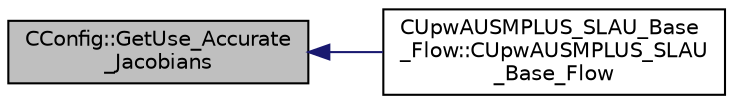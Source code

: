 digraph "CConfig::GetUse_Accurate_Jacobians"
{
  edge [fontname="Helvetica",fontsize="10",labelfontname="Helvetica",labelfontsize="10"];
  node [fontname="Helvetica",fontsize="10",shape=record];
  rankdir="LR";
  Node13283 [label="CConfig::GetUse_Accurate\l_Jacobians",height=0.2,width=0.4,color="black", fillcolor="grey75", style="filled", fontcolor="black"];
  Node13283 -> Node13284 [dir="back",color="midnightblue",fontsize="10",style="solid",fontname="Helvetica"];
  Node13284 [label="CUpwAUSMPLUS_SLAU_Base\l_Flow::CUpwAUSMPLUS_SLAU\l_Base_Flow",height=0.2,width=0.4,color="black", fillcolor="white", style="filled",URL="$class_c_upw_a_u_s_m_p_l_u_s___s_l_a_u___base___flow.html#ad133ca321918b511ff63ffb4a22c9290",tooltip="Constructor of the class. "];
}
